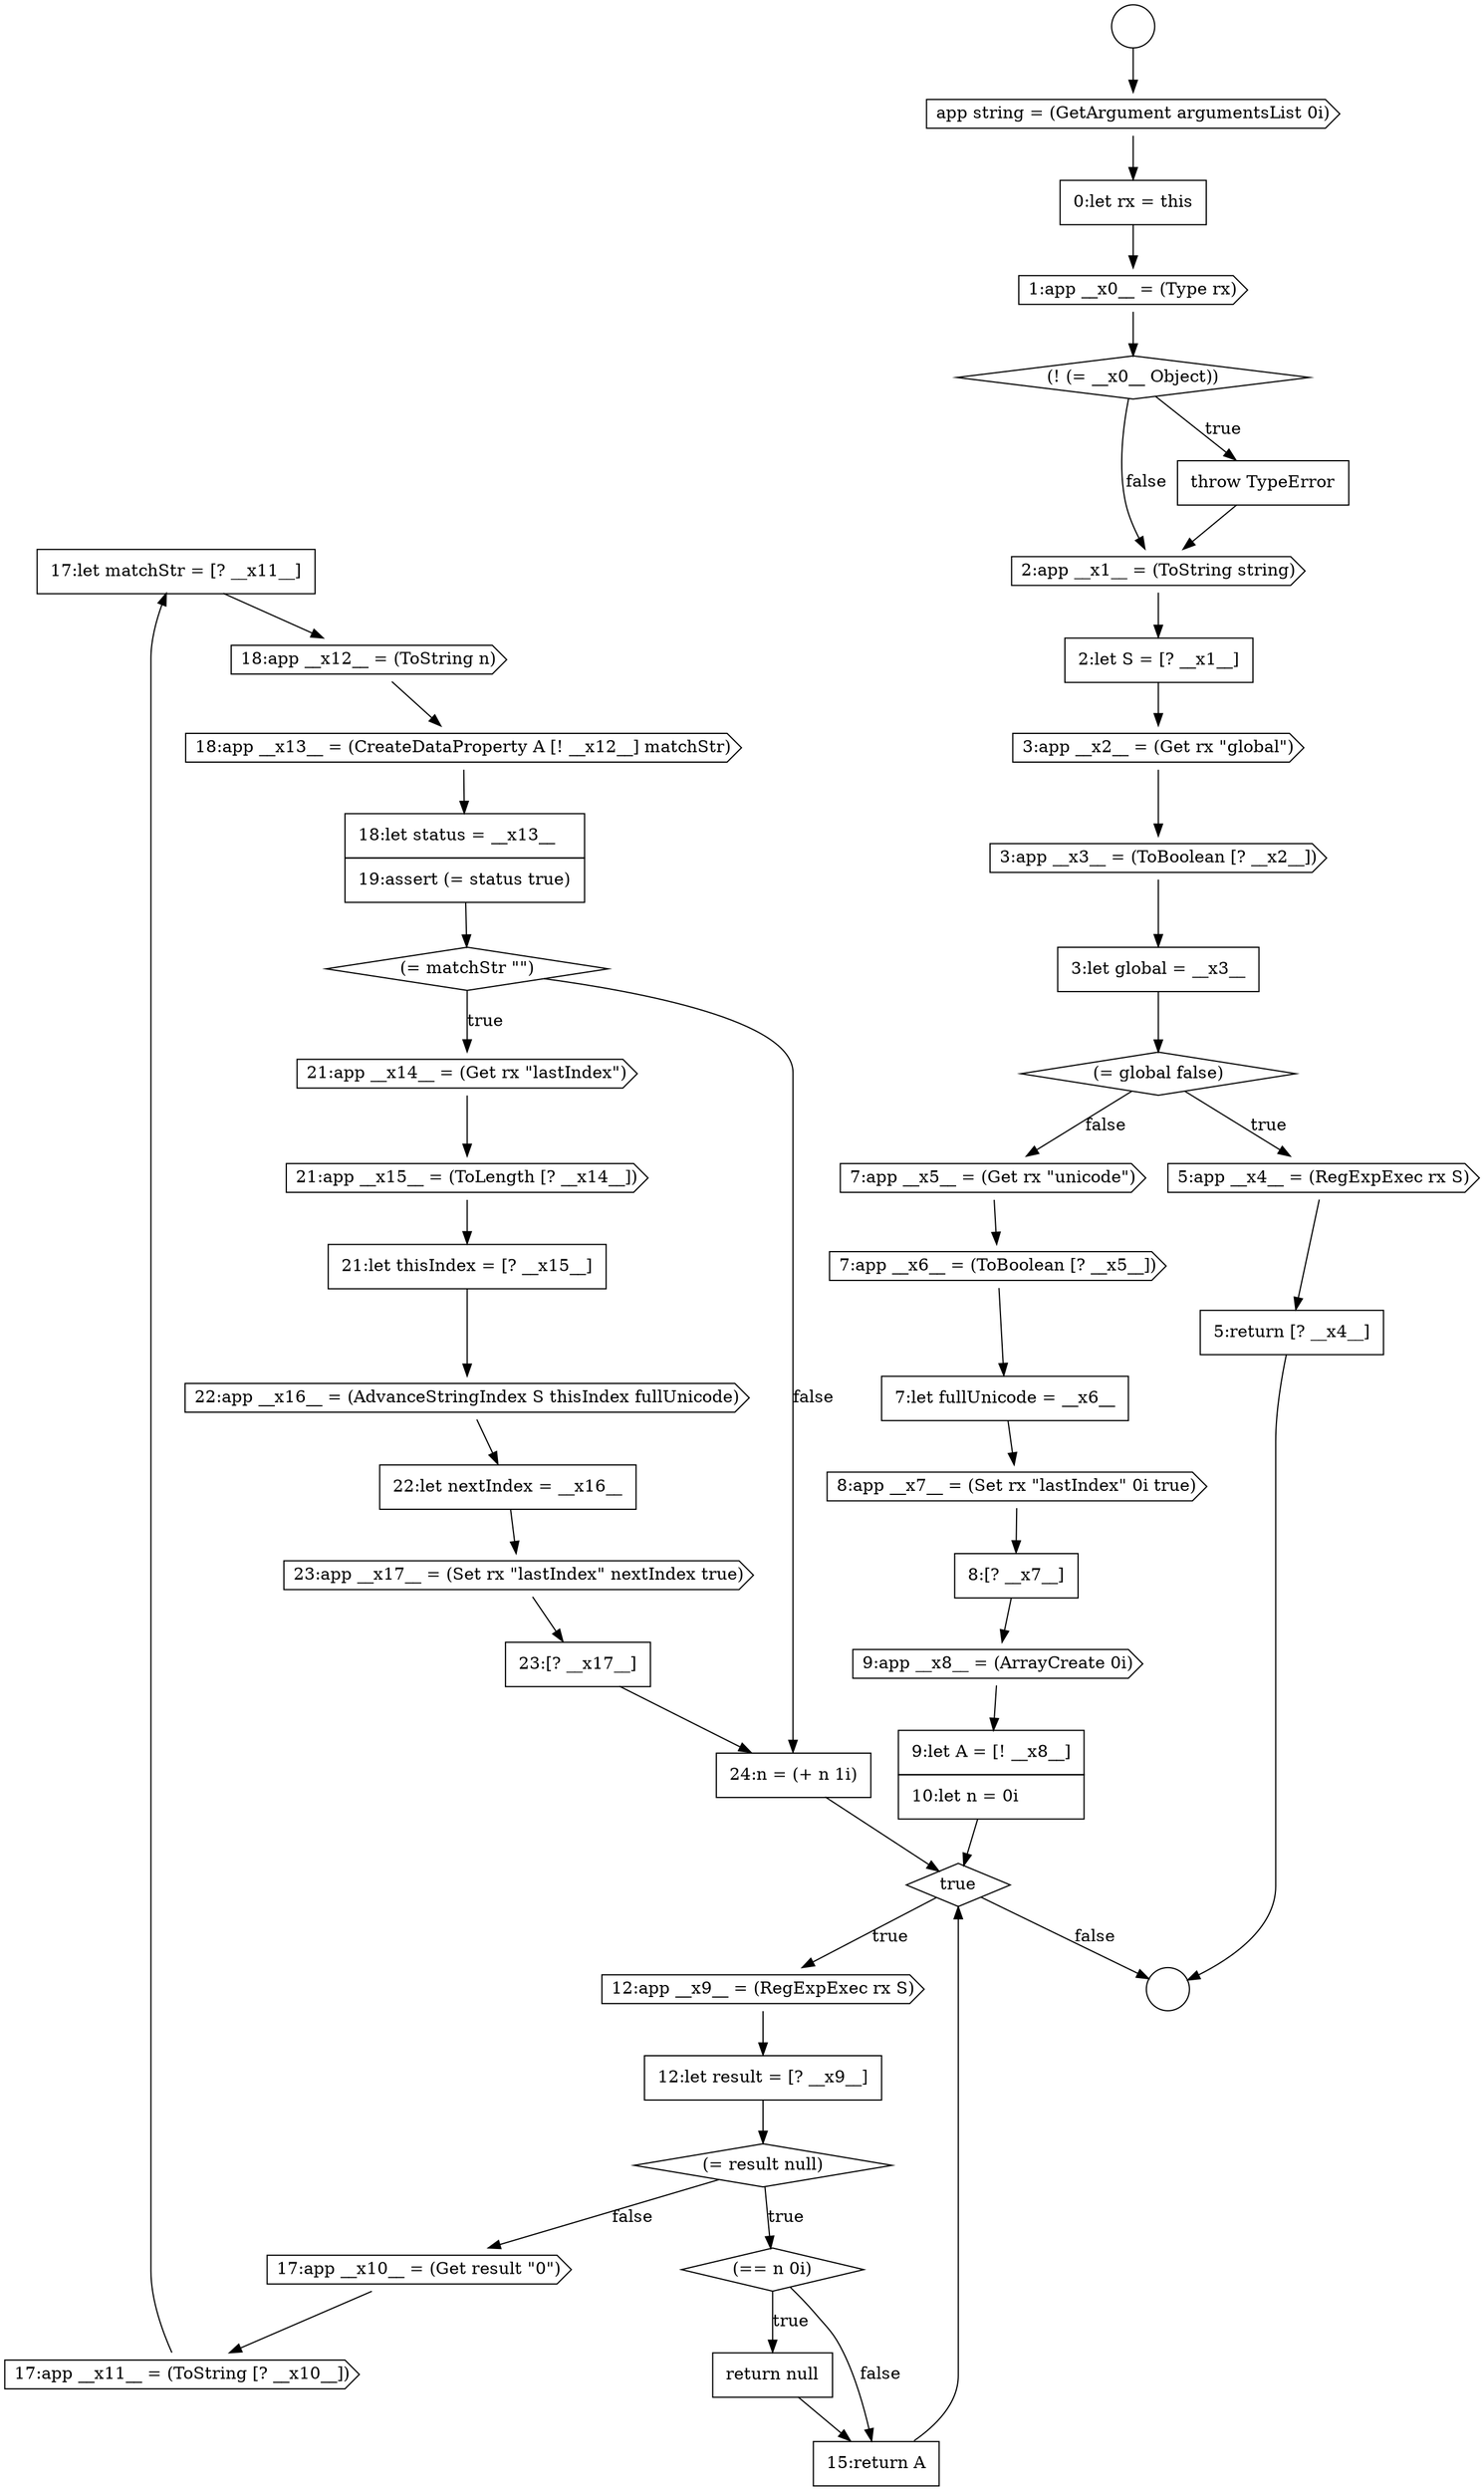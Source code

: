 digraph {
  node14343 [shape=none, margin=0, label=<<font color="black">
    <table border="0" cellborder="1" cellspacing="0" cellpadding="10">
      <tr><td align="left">17:let matchStr = [? __x11__]</td></tr>
    </table>
  </font>> color="black" fillcolor="white" style=filled]
  node14324 [shape=diamond, label=<<font color="black">(= global false)</font>> color="black" fillcolor="white" style=filled]
  node14351 [shape=cds, label=<<font color="black">22:app __x16__ = (AdvanceStringIndex S thisIndex fullUnicode)</font>> color="black" fillcolor="white" style=filled]
  node14342 [shape=cds, label=<<font color="black">17:app __x11__ = (ToString [? __x10__])</font>> color="black" fillcolor="white" style=filled]
  node14323 [shape=none, margin=0, label=<<font color="black">
    <table border="0" cellborder="1" cellspacing="0" cellpadding="10">
      <tr><td align="left">3:let global = __x3__</td></tr>
    </table>
  </font>> color="black" fillcolor="white" style=filled]
  node14352 [shape=none, margin=0, label=<<font color="black">
    <table border="0" cellborder="1" cellspacing="0" cellpadding="10">
      <tr><td align="left">22:let nextIndex = __x16__</td></tr>
    </table>
  </font>> color="black" fillcolor="white" style=filled]
  node14335 [shape=cds, label=<<font color="black">12:app __x9__ = (RegExpExec rx S)</font>> color="black" fillcolor="white" style=filled]
  node14326 [shape=none, margin=0, label=<<font color="black">
    <table border="0" cellborder="1" cellspacing="0" cellpadding="10">
      <tr><td align="left">5:return [? __x4__]</td></tr>
    </table>
  </font>> color="black" fillcolor="white" style=filled]
  node14341 [shape=cds, label=<<font color="black">17:app __x10__ = (Get result &quot;0&quot;)</font>> color="black" fillcolor="white" style=filled]
  node14322 [shape=cds, label=<<font color="black">3:app __x3__ = (ToBoolean [? __x2__])</font>> color="black" fillcolor="white" style=filled]
  node14337 [shape=diamond, label=<<font color="black">(= result null)</font>> color="black" fillcolor="white" style=filled]
  node14329 [shape=none, margin=0, label=<<font color="black">
    <table border="0" cellborder="1" cellspacing="0" cellpadding="10">
      <tr><td align="left">7:let fullUnicode = __x6__</td></tr>
    </table>
  </font>> color="black" fillcolor="white" style=filled]
  node14349 [shape=cds, label=<<font color="black">21:app __x15__ = (ToLength [? __x14__])</font>> color="black" fillcolor="white" style=filled]
  node14319 [shape=cds, label=<<font color="black">2:app __x1__ = (ToString string)</font>> color="black" fillcolor="white" style=filled]
  node14321 [shape=cds, label=<<font color="black">3:app __x2__ = (Get rx &quot;global&quot;)</font>> color="black" fillcolor="white" style=filled]
  node14344 [shape=cds, label=<<font color="black">18:app __x12__ = (ToString n)</font>> color="black" fillcolor="white" style=filled]
  node14315 [shape=none, margin=0, label=<<font color="black">
    <table border="0" cellborder="1" cellspacing="0" cellpadding="10">
      <tr><td align="left">0:let rx = this</td></tr>
    </table>
  </font>> color="black" fillcolor="white" style=filled]
  node14347 [shape=diamond, label=<<font color="black">(= matchStr &quot;&quot;)</font>> color="black" fillcolor="white" style=filled]
  node14354 [shape=none, margin=0, label=<<font color="black">
    <table border="0" cellborder="1" cellspacing="0" cellpadding="10">
      <tr><td align="left">23:[? __x17__]</td></tr>
    </table>
  </font>> color="black" fillcolor="white" style=filled]
  node14333 [shape=none, margin=0, label=<<font color="black">
    <table border="0" cellborder="1" cellspacing="0" cellpadding="10">
      <tr><td align="left">9:let A = [! __x8__]</td></tr>
      <tr><td align="left">10:let n = 0i</td></tr>
    </table>
  </font>> color="black" fillcolor="white" style=filled]
  node14328 [shape=cds, label=<<font color="black">7:app __x6__ = (ToBoolean [? __x5__])</font>> color="black" fillcolor="white" style=filled]
  node14331 [shape=none, margin=0, label=<<font color="black">
    <table border="0" cellborder="1" cellspacing="0" cellpadding="10">
      <tr><td align="left">8:[? __x7__]</td></tr>
    </table>
  </font>> color="black" fillcolor="white" style=filled]
  node14334 [shape=diamond, label=<<font color="black">true</font>> color="black" fillcolor="white" style=filled]
  node14316 [shape=cds, label=<<font color="black">1:app __x0__ = (Type rx)</font>> color="black" fillcolor="white" style=filled]
  node14339 [shape=none, margin=0, label=<<font color="black">
    <table border="0" cellborder="1" cellspacing="0" cellpadding="10">
      <tr><td align="left">return null</td></tr>
    </table>
  </font>> color="black" fillcolor="white" style=filled]
  node14346 [shape=none, margin=0, label=<<font color="black">
    <table border="0" cellborder="1" cellspacing="0" cellpadding="10">
      <tr><td align="left">18:let status = __x13__</td></tr>
      <tr><td align="left">19:assert (= status true)</td></tr>
    </table>
  </font>> color="black" fillcolor="white" style=filled]
  node14317 [shape=diamond, label=<<font color="black">(! (= __x0__ Object))</font>> color="black" fillcolor="white" style=filled]
  node14338 [shape=diamond, label=<<font color="black">(== n 0i)</font>> color="black" fillcolor="white" style=filled]
  node14327 [shape=cds, label=<<font color="black">7:app __x5__ = (Get rx &quot;unicode&quot;)</font>> color="black" fillcolor="white" style=filled]
  node14353 [shape=cds, label=<<font color="black">23:app __x17__ = (Set rx &quot;lastIndex&quot; nextIndex true)</font>> color="black" fillcolor="white" style=filled]
  node14348 [shape=cds, label=<<font color="black">21:app __x14__ = (Get rx &quot;lastIndex&quot;)</font>> color="black" fillcolor="white" style=filled]
  node14312 [shape=circle label=" " color="black" fillcolor="white" style=filled]
  node14313 [shape=circle label=" " color="black" fillcolor="white" style=filled]
  node14318 [shape=none, margin=0, label=<<font color="black">
    <table border="0" cellborder="1" cellspacing="0" cellpadding="10">
      <tr><td align="left">throw TypeError</td></tr>
    </table>
  </font>> color="black" fillcolor="white" style=filled]
  node14336 [shape=none, margin=0, label=<<font color="black">
    <table border="0" cellborder="1" cellspacing="0" cellpadding="10">
      <tr><td align="left">12:let result = [? __x9__]</td></tr>
    </table>
  </font>> color="black" fillcolor="white" style=filled]
  node14314 [shape=cds, label=<<font color="black">app string = (GetArgument argumentsList 0i)</font>> color="black" fillcolor="white" style=filled]
  node14332 [shape=cds, label=<<font color="black">9:app __x8__ = (ArrayCreate 0i)</font>> color="black" fillcolor="white" style=filled]
  node14350 [shape=none, margin=0, label=<<font color="black">
    <table border="0" cellborder="1" cellspacing="0" cellpadding="10">
      <tr><td align="left">21:let thisIndex = [? __x15__]</td></tr>
    </table>
  </font>> color="black" fillcolor="white" style=filled]
  node14325 [shape=cds, label=<<font color="black">5:app __x4__ = (RegExpExec rx S)</font>> color="black" fillcolor="white" style=filled]
  node14355 [shape=none, margin=0, label=<<font color="black">
    <table border="0" cellborder="1" cellspacing="0" cellpadding="10">
      <tr><td align="left">24:n = (+ n 1i)</td></tr>
    </table>
  </font>> color="black" fillcolor="white" style=filled]
  node14330 [shape=cds, label=<<font color="black">8:app __x7__ = (Set rx &quot;lastIndex&quot; 0i true)</font>> color="black" fillcolor="white" style=filled]
  node14345 [shape=cds, label=<<font color="black">18:app __x13__ = (CreateDataProperty A [! __x12__] matchStr)</font>> color="black" fillcolor="white" style=filled]
  node14340 [shape=none, margin=0, label=<<font color="black">
    <table border="0" cellborder="1" cellspacing="0" cellpadding="10">
      <tr><td align="left">15:return A</td></tr>
    </table>
  </font>> color="black" fillcolor="white" style=filled]
  node14320 [shape=none, margin=0, label=<<font color="black">
    <table border="0" cellborder="1" cellspacing="0" cellpadding="10">
      <tr><td align="left">2:let S = [? __x1__]</td></tr>
    </table>
  </font>> color="black" fillcolor="white" style=filled]
  node14312 -> node14314 [ color="black"]
  node14330 -> node14331 [ color="black"]
  node14331 -> node14332 [ color="black"]
  node14319 -> node14320 [ color="black"]
  node14353 -> node14354 [ color="black"]
  node14322 -> node14323 [ color="black"]
  node14333 -> node14334 [ color="black"]
  node14343 -> node14344 [ color="black"]
  node14334 -> node14335 [label=<<font color="black">true</font>> color="black"]
  node14334 -> node14313 [label=<<font color="black">false</font>> color="black"]
  node14338 -> node14339 [label=<<font color="black">true</font>> color="black"]
  node14338 -> node14340 [label=<<font color="black">false</font>> color="black"]
  node14332 -> node14333 [ color="black"]
  node14315 -> node14316 [ color="black"]
  node14323 -> node14324 [ color="black"]
  node14326 -> node14313 [ color="black"]
  node14327 -> node14328 [ color="black"]
  node14335 -> node14336 [ color="black"]
  node14350 -> node14351 [ color="black"]
  node14321 -> node14322 [ color="black"]
  node14318 -> node14319 [ color="black"]
  node14342 -> node14343 [ color="black"]
  node14346 -> node14347 [ color="black"]
  node14349 -> node14350 [ color="black"]
  node14314 -> node14315 [ color="black"]
  node14345 -> node14346 [ color="black"]
  node14324 -> node14325 [label=<<font color="black">true</font>> color="black"]
  node14324 -> node14327 [label=<<font color="black">false</font>> color="black"]
  node14329 -> node14330 [ color="black"]
  node14336 -> node14337 [ color="black"]
  node14328 -> node14329 [ color="black"]
  node14316 -> node14317 [ color="black"]
  node14339 -> node14340 [ color="black"]
  node14344 -> node14345 [ color="black"]
  node14317 -> node14318 [label=<<font color="black">true</font>> color="black"]
  node14317 -> node14319 [label=<<font color="black">false</font>> color="black"]
  node14337 -> node14338 [label=<<font color="black">true</font>> color="black"]
  node14337 -> node14341 [label=<<font color="black">false</font>> color="black"]
  node14352 -> node14353 [ color="black"]
  node14354 -> node14355 [ color="black"]
  node14348 -> node14349 [ color="black"]
  node14355 -> node14334 [ color="black"]
  node14351 -> node14352 [ color="black"]
  node14320 -> node14321 [ color="black"]
  node14340 -> node14334 [ color="black"]
  node14325 -> node14326 [ color="black"]
  node14341 -> node14342 [ color="black"]
  node14347 -> node14348 [label=<<font color="black">true</font>> color="black"]
  node14347 -> node14355 [label=<<font color="black">false</font>> color="black"]
}
